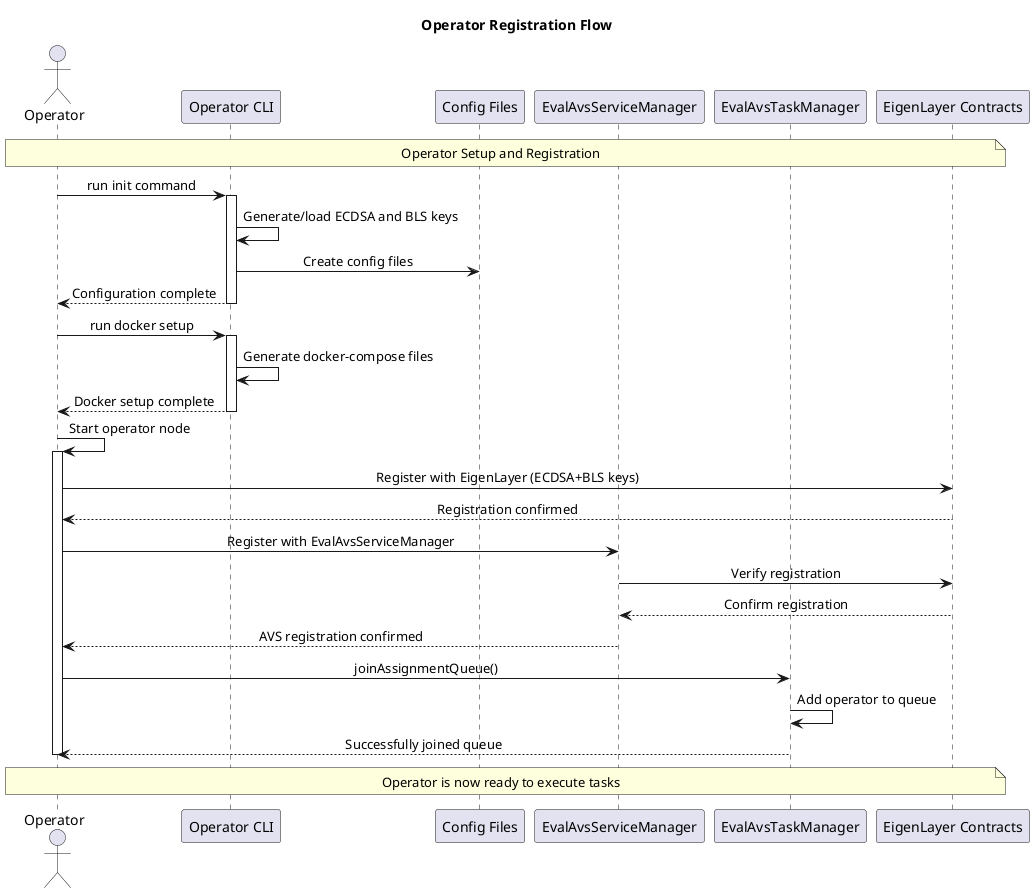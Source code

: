 @startuml
skinparam sequenceMessageAlign center
skinparam backgroundColor white
skinparam handwritten false

title Operator Registration Flow

actor Operator
participant "Operator CLI" as CLI
participant "Config Files" as Config
participant "EvalAvsServiceManager" as ServiceManager
participant "EvalAvsTaskManager" as TaskManager
participant "EigenLayer Contracts" as EigenLayer

note over Operator, EigenLayer: Operator Setup and Registration

Operator -> CLI: run init command
activate CLI
CLI -> CLI: Generate/load ECDSA and BLS keys
CLI -> Config: Create config files
CLI --> Operator: Configuration complete
deactivate CLI

Operator -> CLI: run docker setup
activate CLI
CLI -> CLI: Generate docker-compose files
CLI --> Operator: Docker setup complete
deactivate CLI

Operator -> Operator: Start operator node
activate Operator
Operator -> EigenLayer: Register with EigenLayer (ECDSA+BLS keys)
EigenLayer --> Operator: Registration confirmed

Operator -> ServiceManager: Register with EvalAvsServiceManager
ServiceManager -> EigenLayer: Verify registration
EigenLayer --> ServiceManager: Confirm registration
ServiceManager --> Operator: AVS registration confirmed

Operator -> TaskManager: joinAssignmentQueue()
TaskManager -> TaskManager: Add operator to queue
TaskManager --> Operator: Successfully joined queue
deactivate Operator

note over Operator, EigenLayer: Operator is now ready to execute tasks
@enduml